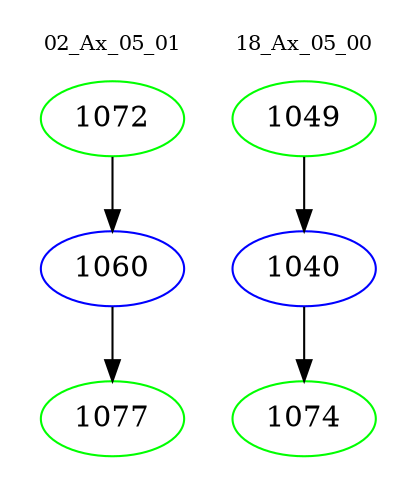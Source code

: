 digraph{
subgraph cluster_0 {
color = white
label = "02_Ax_05_01";
fontsize=10;
T0_1072 [label="1072", color="green"]
T0_1072 -> T0_1060 [color="black"]
T0_1060 [label="1060", color="blue"]
T0_1060 -> T0_1077 [color="black"]
T0_1077 [label="1077", color="green"]
}
subgraph cluster_1 {
color = white
label = "18_Ax_05_00";
fontsize=10;
T1_1049 [label="1049", color="green"]
T1_1049 -> T1_1040 [color="black"]
T1_1040 [label="1040", color="blue"]
T1_1040 -> T1_1074 [color="black"]
T1_1074 [label="1074", color="green"]
}
}
